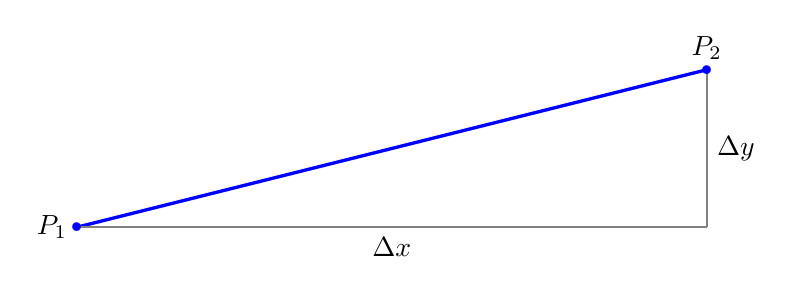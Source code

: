 ﻿\begin{tikzpicture}[scale=2]

\coordinate (P1) at (0.5,0.5);
\coordinate (P2) at (4.5,1.5);

\draw[very thick, blue] (P1)--(P2);

\coordinate (M) at (4.5,0.5);
\draw[thick, gray] (P1)--(M) node[midway, below, black]{$\Delta x$};
\draw[thick, gray] (P2)--(M) node[midway, right, black]{$\Delta y$};

\node[blue, scale=3] at (P1) {.};
\node[blue, scale=3] at (P2) {.};

\node[left] at (P1) {$P_1$};
\node[above] at (P2) {$P_2$};

\end{tikzpicture}
